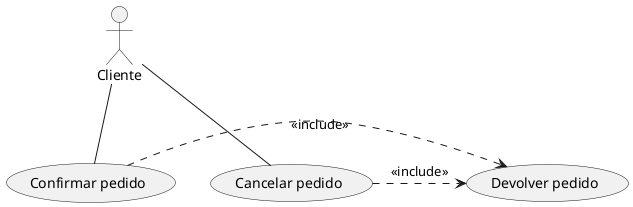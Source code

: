 @startuml
'https://plantuml.com/sequence-diagram

:Cliente:
usecase (Confirmar pedido) as Confirm
usecase (Cancelar pedido) as Cancel
usecase (Devolver pedido) as Return

:Cliente: -- Confirm
:Cliente: -- Cancel
Confirm .> Return: <<include>>
Cancel .> Return: <<include>>
@enduml